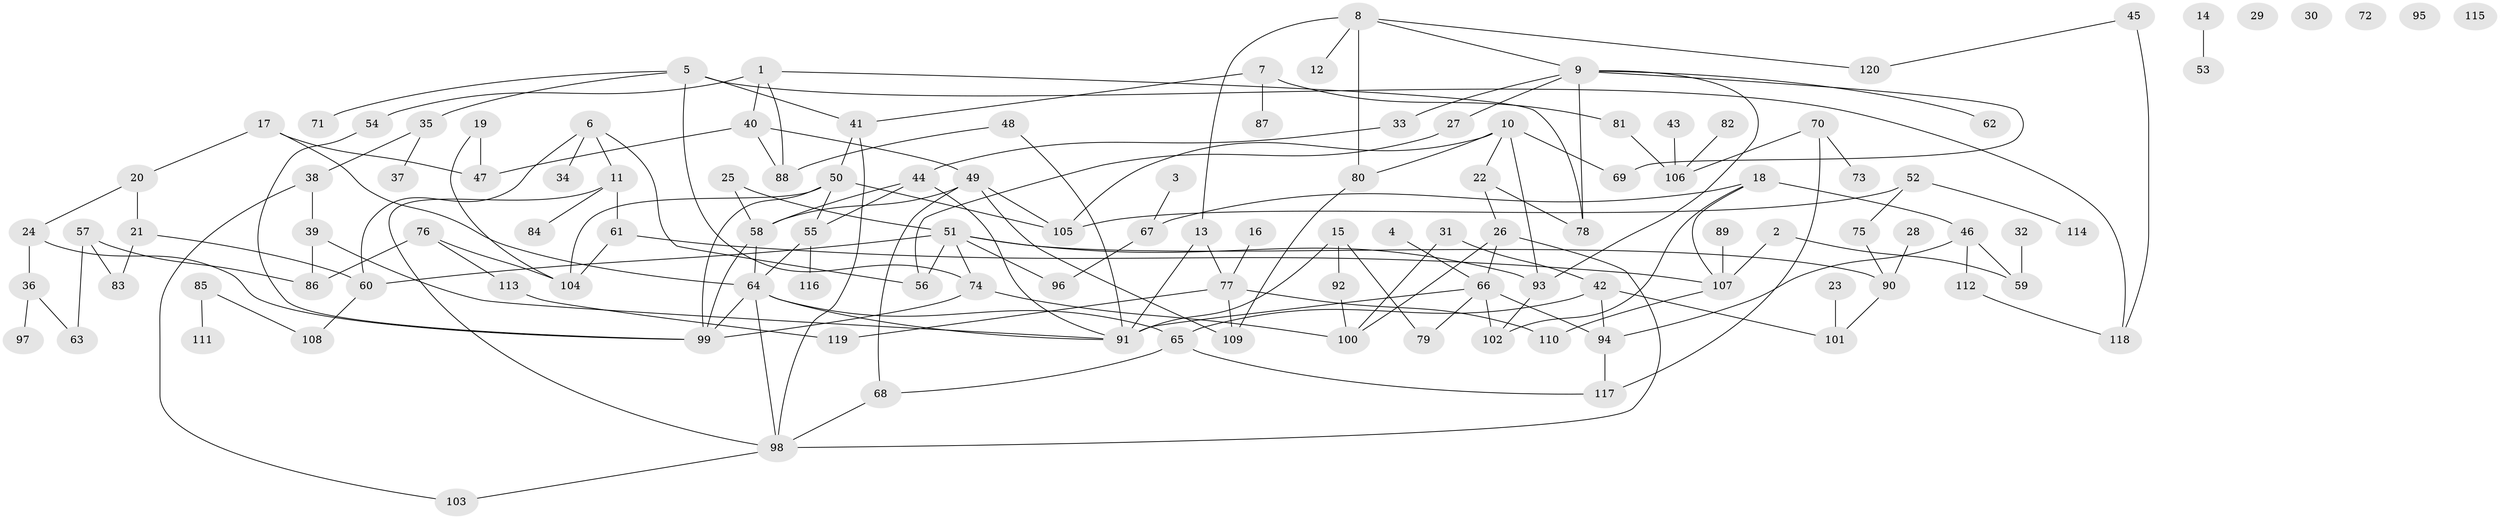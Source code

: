 // Generated by graph-tools (version 1.1) at 2025/40/03/09/25 04:40:19]
// undirected, 120 vertices, 168 edges
graph export_dot {
graph [start="1"]
  node [color=gray90,style=filled];
  1;
  2;
  3;
  4;
  5;
  6;
  7;
  8;
  9;
  10;
  11;
  12;
  13;
  14;
  15;
  16;
  17;
  18;
  19;
  20;
  21;
  22;
  23;
  24;
  25;
  26;
  27;
  28;
  29;
  30;
  31;
  32;
  33;
  34;
  35;
  36;
  37;
  38;
  39;
  40;
  41;
  42;
  43;
  44;
  45;
  46;
  47;
  48;
  49;
  50;
  51;
  52;
  53;
  54;
  55;
  56;
  57;
  58;
  59;
  60;
  61;
  62;
  63;
  64;
  65;
  66;
  67;
  68;
  69;
  70;
  71;
  72;
  73;
  74;
  75;
  76;
  77;
  78;
  79;
  80;
  81;
  82;
  83;
  84;
  85;
  86;
  87;
  88;
  89;
  90;
  91;
  92;
  93;
  94;
  95;
  96;
  97;
  98;
  99;
  100;
  101;
  102;
  103;
  104;
  105;
  106;
  107;
  108;
  109;
  110;
  111;
  112;
  113;
  114;
  115;
  116;
  117;
  118;
  119;
  120;
  1 -- 40;
  1 -- 54;
  1 -- 78;
  1 -- 88;
  2 -- 59;
  2 -- 107;
  3 -- 67;
  4 -- 66;
  5 -- 35;
  5 -- 41;
  5 -- 71;
  5 -- 74;
  5 -- 118;
  6 -- 11;
  6 -- 34;
  6 -- 56;
  6 -- 60;
  7 -- 41;
  7 -- 81;
  7 -- 87;
  8 -- 9;
  8 -- 12;
  8 -- 13;
  8 -- 80;
  8 -- 120;
  9 -- 27;
  9 -- 33;
  9 -- 62;
  9 -- 69;
  9 -- 78;
  9 -- 93;
  10 -- 22;
  10 -- 69;
  10 -- 80;
  10 -- 93;
  10 -- 105;
  11 -- 61;
  11 -- 84;
  11 -- 98;
  13 -- 77;
  13 -- 91;
  14 -- 53;
  15 -- 79;
  15 -- 91;
  15 -- 92;
  16 -- 77;
  17 -- 20;
  17 -- 47;
  17 -- 64;
  18 -- 46;
  18 -- 67;
  18 -- 102;
  18 -- 107;
  19 -- 47;
  19 -- 104;
  20 -- 21;
  20 -- 24;
  21 -- 60;
  21 -- 83;
  22 -- 26;
  22 -- 78;
  23 -- 101;
  24 -- 36;
  24 -- 99;
  25 -- 51;
  25 -- 58;
  26 -- 66;
  26 -- 98;
  26 -- 100;
  27 -- 56;
  28 -- 90;
  31 -- 42;
  31 -- 100;
  32 -- 59;
  33 -- 44;
  35 -- 37;
  35 -- 38;
  36 -- 63;
  36 -- 97;
  38 -- 39;
  38 -- 103;
  39 -- 86;
  39 -- 91;
  40 -- 47;
  40 -- 49;
  40 -- 88;
  41 -- 50;
  41 -- 98;
  42 -- 65;
  42 -- 94;
  42 -- 101;
  43 -- 106;
  44 -- 55;
  44 -- 58;
  44 -- 91;
  45 -- 118;
  45 -- 120;
  46 -- 59;
  46 -- 94;
  46 -- 112;
  48 -- 88;
  48 -- 91;
  49 -- 58;
  49 -- 68;
  49 -- 105;
  49 -- 109;
  50 -- 55;
  50 -- 99;
  50 -- 104;
  50 -- 105;
  51 -- 56;
  51 -- 60;
  51 -- 74;
  51 -- 90;
  51 -- 93;
  51 -- 96;
  52 -- 75;
  52 -- 105;
  52 -- 114;
  54 -- 99;
  55 -- 64;
  55 -- 116;
  57 -- 63;
  57 -- 83;
  57 -- 86;
  58 -- 64;
  58 -- 99;
  60 -- 108;
  61 -- 104;
  61 -- 107;
  64 -- 65;
  64 -- 91;
  64 -- 98;
  64 -- 99;
  65 -- 68;
  65 -- 117;
  66 -- 79;
  66 -- 91;
  66 -- 94;
  66 -- 102;
  67 -- 96;
  68 -- 98;
  70 -- 73;
  70 -- 106;
  70 -- 117;
  74 -- 99;
  74 -- 100;
  75 -- 90;
  76 -- 86;
  76 -- 104;
  76 -- 113;
  77 -- 109;
  77 -- 110;
  77 -- 119;
  80 -- 109;
  81 -- 106;
  82 -- 106;
  85 -- 108;
  85 -- 111;
  89 -- 107;
  90 -- 101;
  92 -- 100;
  93 -- 102;
  94 -- 117;
  98 -- 103;
  107 -- 110;
  112 -- 118;
  113 -- 119;
}
